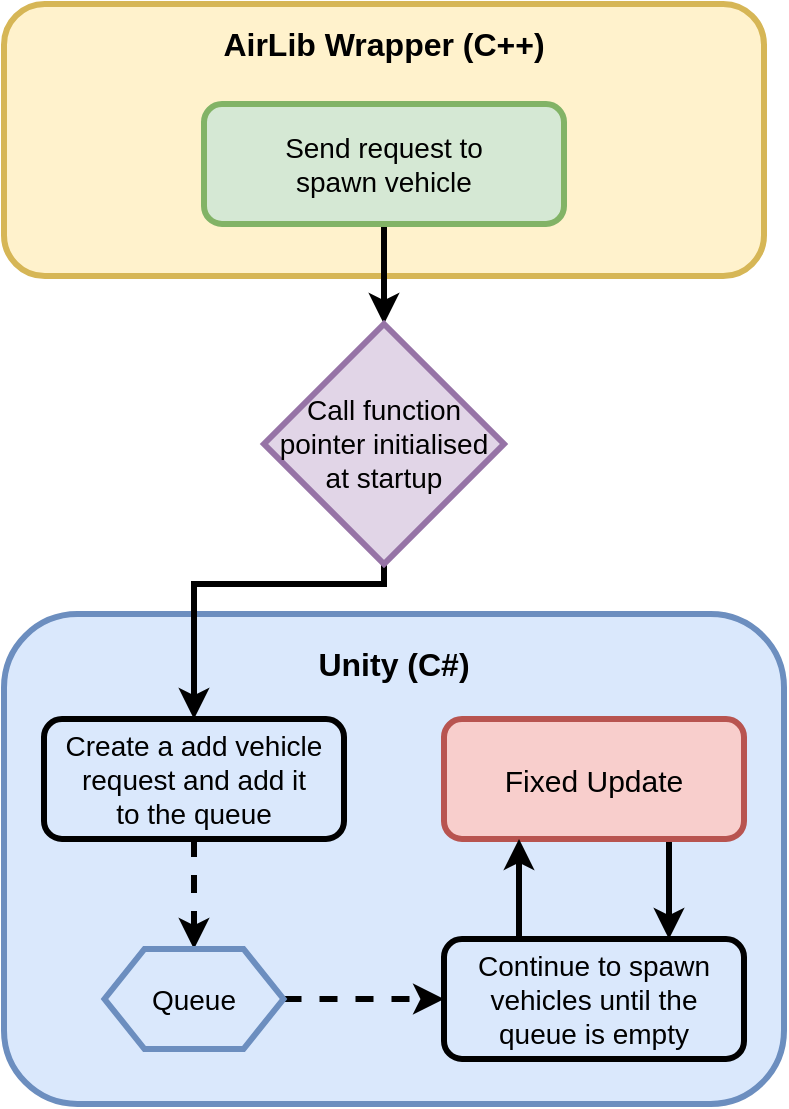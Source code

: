 <mxfile version="14.7.7" type="device"><diagram id="J0ZGi0bwUPTHVuz2XG1U" name="Page-1"><mxGraphModel dx="1673" dy="934" grid="1" gridSize="10" guides="1" tooltips="1" connect="1" arrows="1" fold="1" page="1" pageScale="1" pageWidth="827" pageHeight="1169" math="0" shadow="0"><root><mxCell id="0"/><mxCell id="1" parent="0"/><mxCell id="s9k-NjCPtP273rJfi3al-1" value="" style="rounded=1;whiteSpace=wrap;html=1;fillColor=#dae8fc;strokeColor=#6c8ebf;strokeWidth=3;" vertex="1" parent="1"><mxGeometry x="50" y="345" width="390" height="245" as="geometry"/></mxCell><mxCell id="s9k-NjCPtP273rJfi3al-3" value="" style="rounded=1;whiteSpace=wrap;html=1;fillColor=#fff2cc;strokeColor=#d6b656;strokeWidth=3;" vertex="1" parent="1"><mxGeometry x="50" y="40" width="380" height="136" as="geometry"/></mxCell><mxCell id="s9k-NjCPtP273rJfi3al-7" style="edgeStyle=orthogonalEdgeStyle;rounded=0;orthogonalLoop=1;jettySize=auto;html=1;exitX=0.5;exitY=1;exitDx=0;exitDy=0;entryX=0.5;entryY=0;entryDx=0;entryDy=0;fontSize=13;strokeWidth=3;" edge="1" parent="1" source="s9k-NjCPtP273rJfi3al-8" target="s9k-NjCPtP273rJfi3al-12"><mxGeometry relative="1" as="geometry"/></mxCell><mxCell id="s9k-NjCPtP273rJfi3al-8" value="&lt;font style=&quot;font-size: 14px&quot;&gt;Send request to&lt;br&gt;spawn vehicle&lt;/font&gt;" style="rounded=1;whiteSpace=wrap;html=1;fontSize=13;strokeWidth=3;fillColor=#d5e8d4;strokeColor=#82b366;" vertex="1" parent="1"><mxGeometry x="150" y="90" width="180" height="60" as="geometry"/></mxCell><mxCell id="s9k-NjCPtP273rJfi3al-10" value="&lt;font style=&quot;font-size: 16px&quot;&gt;&lt;b&gt;AirLib Wrapper (C++)&lt;br&gt;&lt;/b&gt;&lt;/font&gt;" style="text;html=1;strokeColor=none;fillColor=none;align=center;verticalAlign=middle;whiteSpace=wrap;rounded=0;" vertex="1" parent="1"><mxGeometry x="50" y="50" width="380" height="20" as="geometry"/></mxCell><mxCell id="s9k-NjCPtP273rJfi3al-11" style="edgeStyle=orthogonalEdgeStyle;rounded=0;orthogonalLoop=1;jettySize=auto;html=1;exitX=0.5;exitY=1;exitDx=0;exitDy=0;fontSize=13;strokeWidth=3;entryX=0.5;entryY=0;entryDx=0;entryDy=0;" edge="1" parent="1" source="s9k-NjCPtP273rJfi3al-12" target="s9k-NjCPtP273rJfi3al-55"><mxGeometry relative="1" as="geometry"><mxPoint x="287" y="400.0" as="targetPoint"/><Array as="points"><mxPoint x="240" y="330"/><mxPoint x="145" y="330"/></Array></mxGeometry></mxCell><mxCell id="s9k-NjCPtP273rJfi3al-12" value="&lt;font style=&quot;font-size: 14px&quot;&gt;Call function &lt;br&gt;pointer initialised&lt;br&gt;at startup&lt;/font&gt;" style="rhombus;whiteSpace=wrap;html=1;fillColor=#e1d5e7;strokeColor=#9673a6;strokeWidth=3;fontSize=13;" vertex="1" parent="1"><mxGeometry x="180" y="200" width="120" height="120" as="geometry"/></mxCell><mxCell id="s9k-NjCPtP273rJfi3al-15" value="&lt;font style=&quot;font-size: 16px&quot;&gt;&lt;b&gt;Unity (C#)&lt;br&gt;&lt;/b&gt;&lt;/font&gt;" style="text;html=1;strokeColor=none;fillColor=none;align=center;verticalAlign=middle;whiteSpace=wrap;rounded=0;" vertex="1" parent="1"><mxGeometry x="50" y="360" width="390" height="20" as="geometry"/></mxCell><mxCell id="s9k-NjCPtP273rJfi3al-57" style="edgeStyle=orthogonalEdgeStyle;rounded=0;orthogonalLoop=1;jettySize=auto;html=1;exitX=0.5;exitY=1;exitDx=0;exitDy=0;entryX=0.5;entryY=0;entryDx=0;entryDy=0;dashed=1;strokeWidth=3;" edge="1" parent="1" source="s9k-NjCPtP273rJfi3al-55" target="s9k-NjCPtP273rJfi3al-56"><mxGeometry relative="1" as="geometry"/></mxCell><mxCell id="s9k-NjCPtP273rJfi3al-55" value="&lt;font style=&quot;font-size: 14px&quot;&gt;Create a add vehicle request and add it&lt;br&gt;to the queue&lt;/font&gt;" style="rounded=1;whiteSpace=wrap;html=1;fontSize=13;strokeWidth=3;fillColor=none;" vertex="1" parent="1"><mxGeometry x="70" y="397.5" width="150" height="60" as="geometry"/></mxCell><mxCell id="s9k-NjCPtP273rJfi3al-64" style="edgeStyle=orthogonalEdgeStyle;rounded=0;orthogonalLoop=1;jettySize=auto;html=1;exitX=1;exitY=0.5;exitDx=0;exitDy=0;dashed=1;strokeWidth=3;" edge="1" parent="1" source="s9k-NjCPtP273rJfi3al-56" target="s9k-NjCPtP273rJfi3al-63"><mxGeometry relative="1" as="geometry"/></mxCell><mxCell id="s9k-NjCPtP273rJfi3al-56" value="&lt;font style=&quot;font-size: 14px&quot;&gt;Queue&lt;/font&gt;" style="shape=hexagon;perimeter=hexagonPerimeter2;whiteSpace=wrap;html=1;fixedSize=1;fillColor=#dae8fc;strokeWidth=3;strokeColor=#6c8ebf;" vertex="1" parent="1"><mxGeometry x="100.25" y="512.5" width="89.5" height="50" as="geometry"/></mxCell><mxCell id="s9k-NjCPtP273rJfi3al-65" style="edgeStyle=orthogonalEdgeStyle;rounded=0;orthogonalLoop=1;jettySize=auto;html=1;exitX=0.75;exitY=1;exitDx=0;exitDy=0;entryX=0.75;entryY=0;entryDx=0;entryDy=0;strokeWidth=3;" edge="1" parent="1" source="s9k-NjCPtP273rJfi3al-62" target="s9k-NjCPtP273rJfi3al-63"><mxGeometry relative="1" as="geometry"/></mxCell><mxCell id="s9k-NjCPtP273rJfi3al-62" value="&lt;font style=&quot;font-size: 15px&quot;&gt;Fixed Update&lt;/font&gt;" style="rounded=1;whiteSpace=wrap;html=1;fontSize=13;strokeWidth=3;fillColor=#f8cecc;strokeColor=#b85450;" vertex="1" parent="1"><mxGeometry x="270" y="397.5" width="150" height="60" as="geometry"/></mxCell><mxCell id="s9k-NjCPtP273rJfi3al-66" style="edgeStyle=orthogonalEdgeStyle;rounded=0;orthogonalLoop=1;jettySize=auto;html=1;exitX=0.25;exitY=0;exitDx=0;exitDy=0;entryX=0.25;entryY=1;entryDx=0;entryDy=0;strokeWidth=3;" edge="1" parent="1" source="s9k-NjCPtP273rJfi3al-63" target="s9k-NjCPtP273rJfi3al-62"><mxGeometry relative="1" as="geometry"/></mxCell><mxCell id="s9k-NjCPtP273rJfi3al-63" value="&lt;span style=&quot;font-size: 14px&quot;&gt;Continue to spawn vehicles until the&lt;/span&gt;&lt;br style=&quot;font-size: 14px&quot;&gt;&lt;span style=&quot;font-size: 14px&quot;&gt;queue is empty&lt;/span&gt;" style="rounded=1;whiteSpace=wrap;html=1;fontSize=13;strokeWidth=3;fillColor=none;" vertex="1" parent="1"><mxGeometry x="270" y="507.5" width="150" height="60" as="geometry"/></mxCell></root></mxGraphModel></diagram></mxfile>
